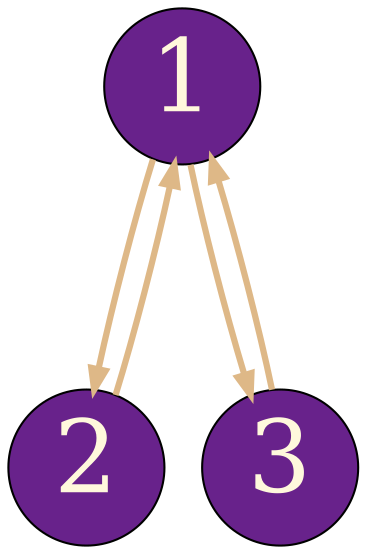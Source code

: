 digraph G {
    graph[fontsize = 24]
    edge[fontsize = 20 color = burlywood]
    node[margin=0 fontcolor=cornsilk fontsize=48 width=0.5 shape=circle style=filled fillcolor = darkorchid4]
    ranksep = 1.5
    nodesep = .25
    edge[style = "setlinewidth(3)"]
    1 -> 2;
    1 -> 3;
    2 -> 1;
    3 -> 1;
}
